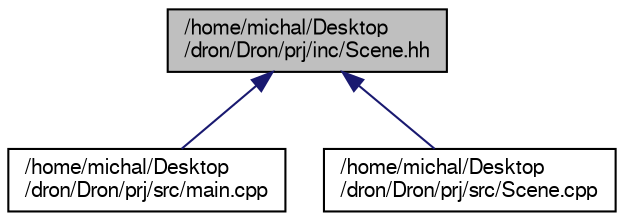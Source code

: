 digraph "/home/michal/Desktop/dron/Dron/prj/inc/Scene.hh"
{
 // LATEX_PDF_SIZE
  edge [fontname="FreeSans",fontsize="10",labelfontname="FreeSans",labelfontsize="10"];
  node [fontname="FreeSans",fontsize="10",shape=record];
  Node1 [label="/home/michal/Desktop\l/dron/Dron/prj/inc/Scene.hh",height=0.2,width=0.4,color="black", fillcolor="grey75", style="filled", fontcolor="black",tooltip=" "];
  Node1 -> Node2 [dir="back",color="midnightblue",fontsize="10",style="solid",fontname="FreeSans"];
  Node2 [label="/home/michal/Desktop\l/dron/Dron/prj/src/main.cpp",height=0.2,width=0.4,color="black", fillcolor="white", style="filled",URL="$a00050.html",tooltip=" "];
  Node1 -> Node3 [dir="back",color="midnightblue",fontsize="10",style="solid",fontname="FreeSans"];
  Node3 [label="/home/michal/Desktop\l/dron/Dron/prj/src/Scene.cpp",height=0.2,width=0.4,color="black", fillcolor="white", style="filled",URL="$a00059.html",tooltip=" "];
}
